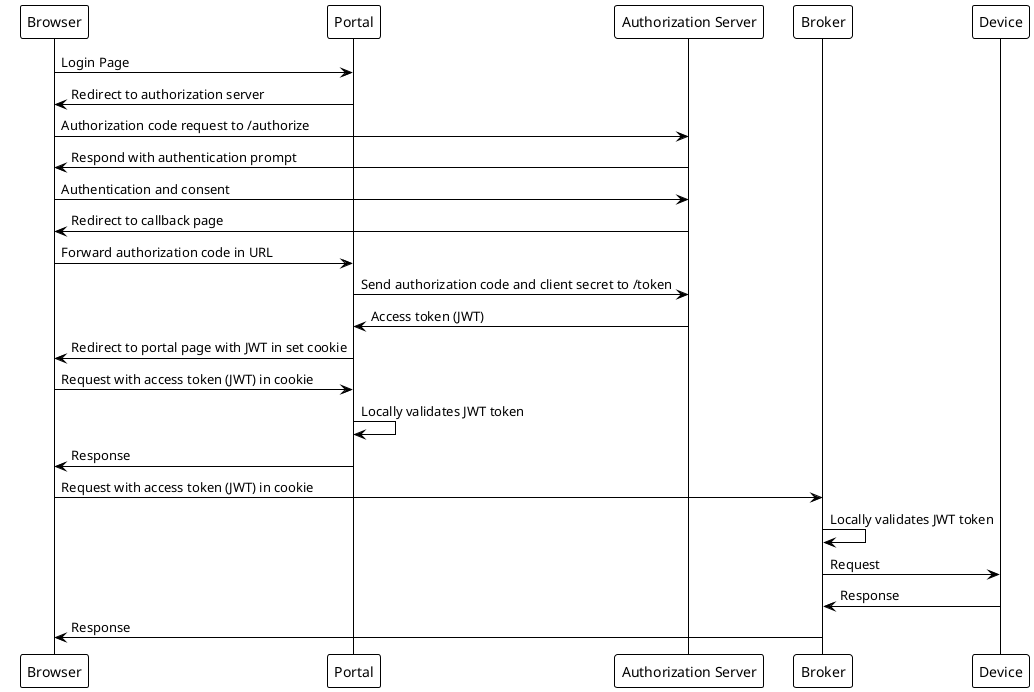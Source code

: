 @startuml

!theme plain

Browser -> Portal : Login Page
Browser <- Portal : Redirect to authorization server
Browser -> "Authorization Server" : Authorization code request to /authorize
Browser <- "Authorization Server" : Respond with authentication prompt
Browser -> "Authorization Server" : Authentication and consent
Browser <- "Authorization Server" : Redirect to callback page
Browser -> Portal : Forward authorization code in URL
Portal -> "Authorization Server" : Send authorization code and client secret to /token
Portal <- "Authorization Server" : Access token (JWT)
Browser <- Portal : Redirect to portal page with JWT in set cookie
Browser -> Portal : Request with access token (JWT) in cookie
Portal -> Portal: Locally validates JWT token
Browser <- Portal : Response
Browser -> Broker : Request with access token (JWT) in cookie
Broker -> Broker: Locally validates JWT token
Broker -> Device : Request
Broker <- Device : Response
Browser <- Broker : Response


@enduml
